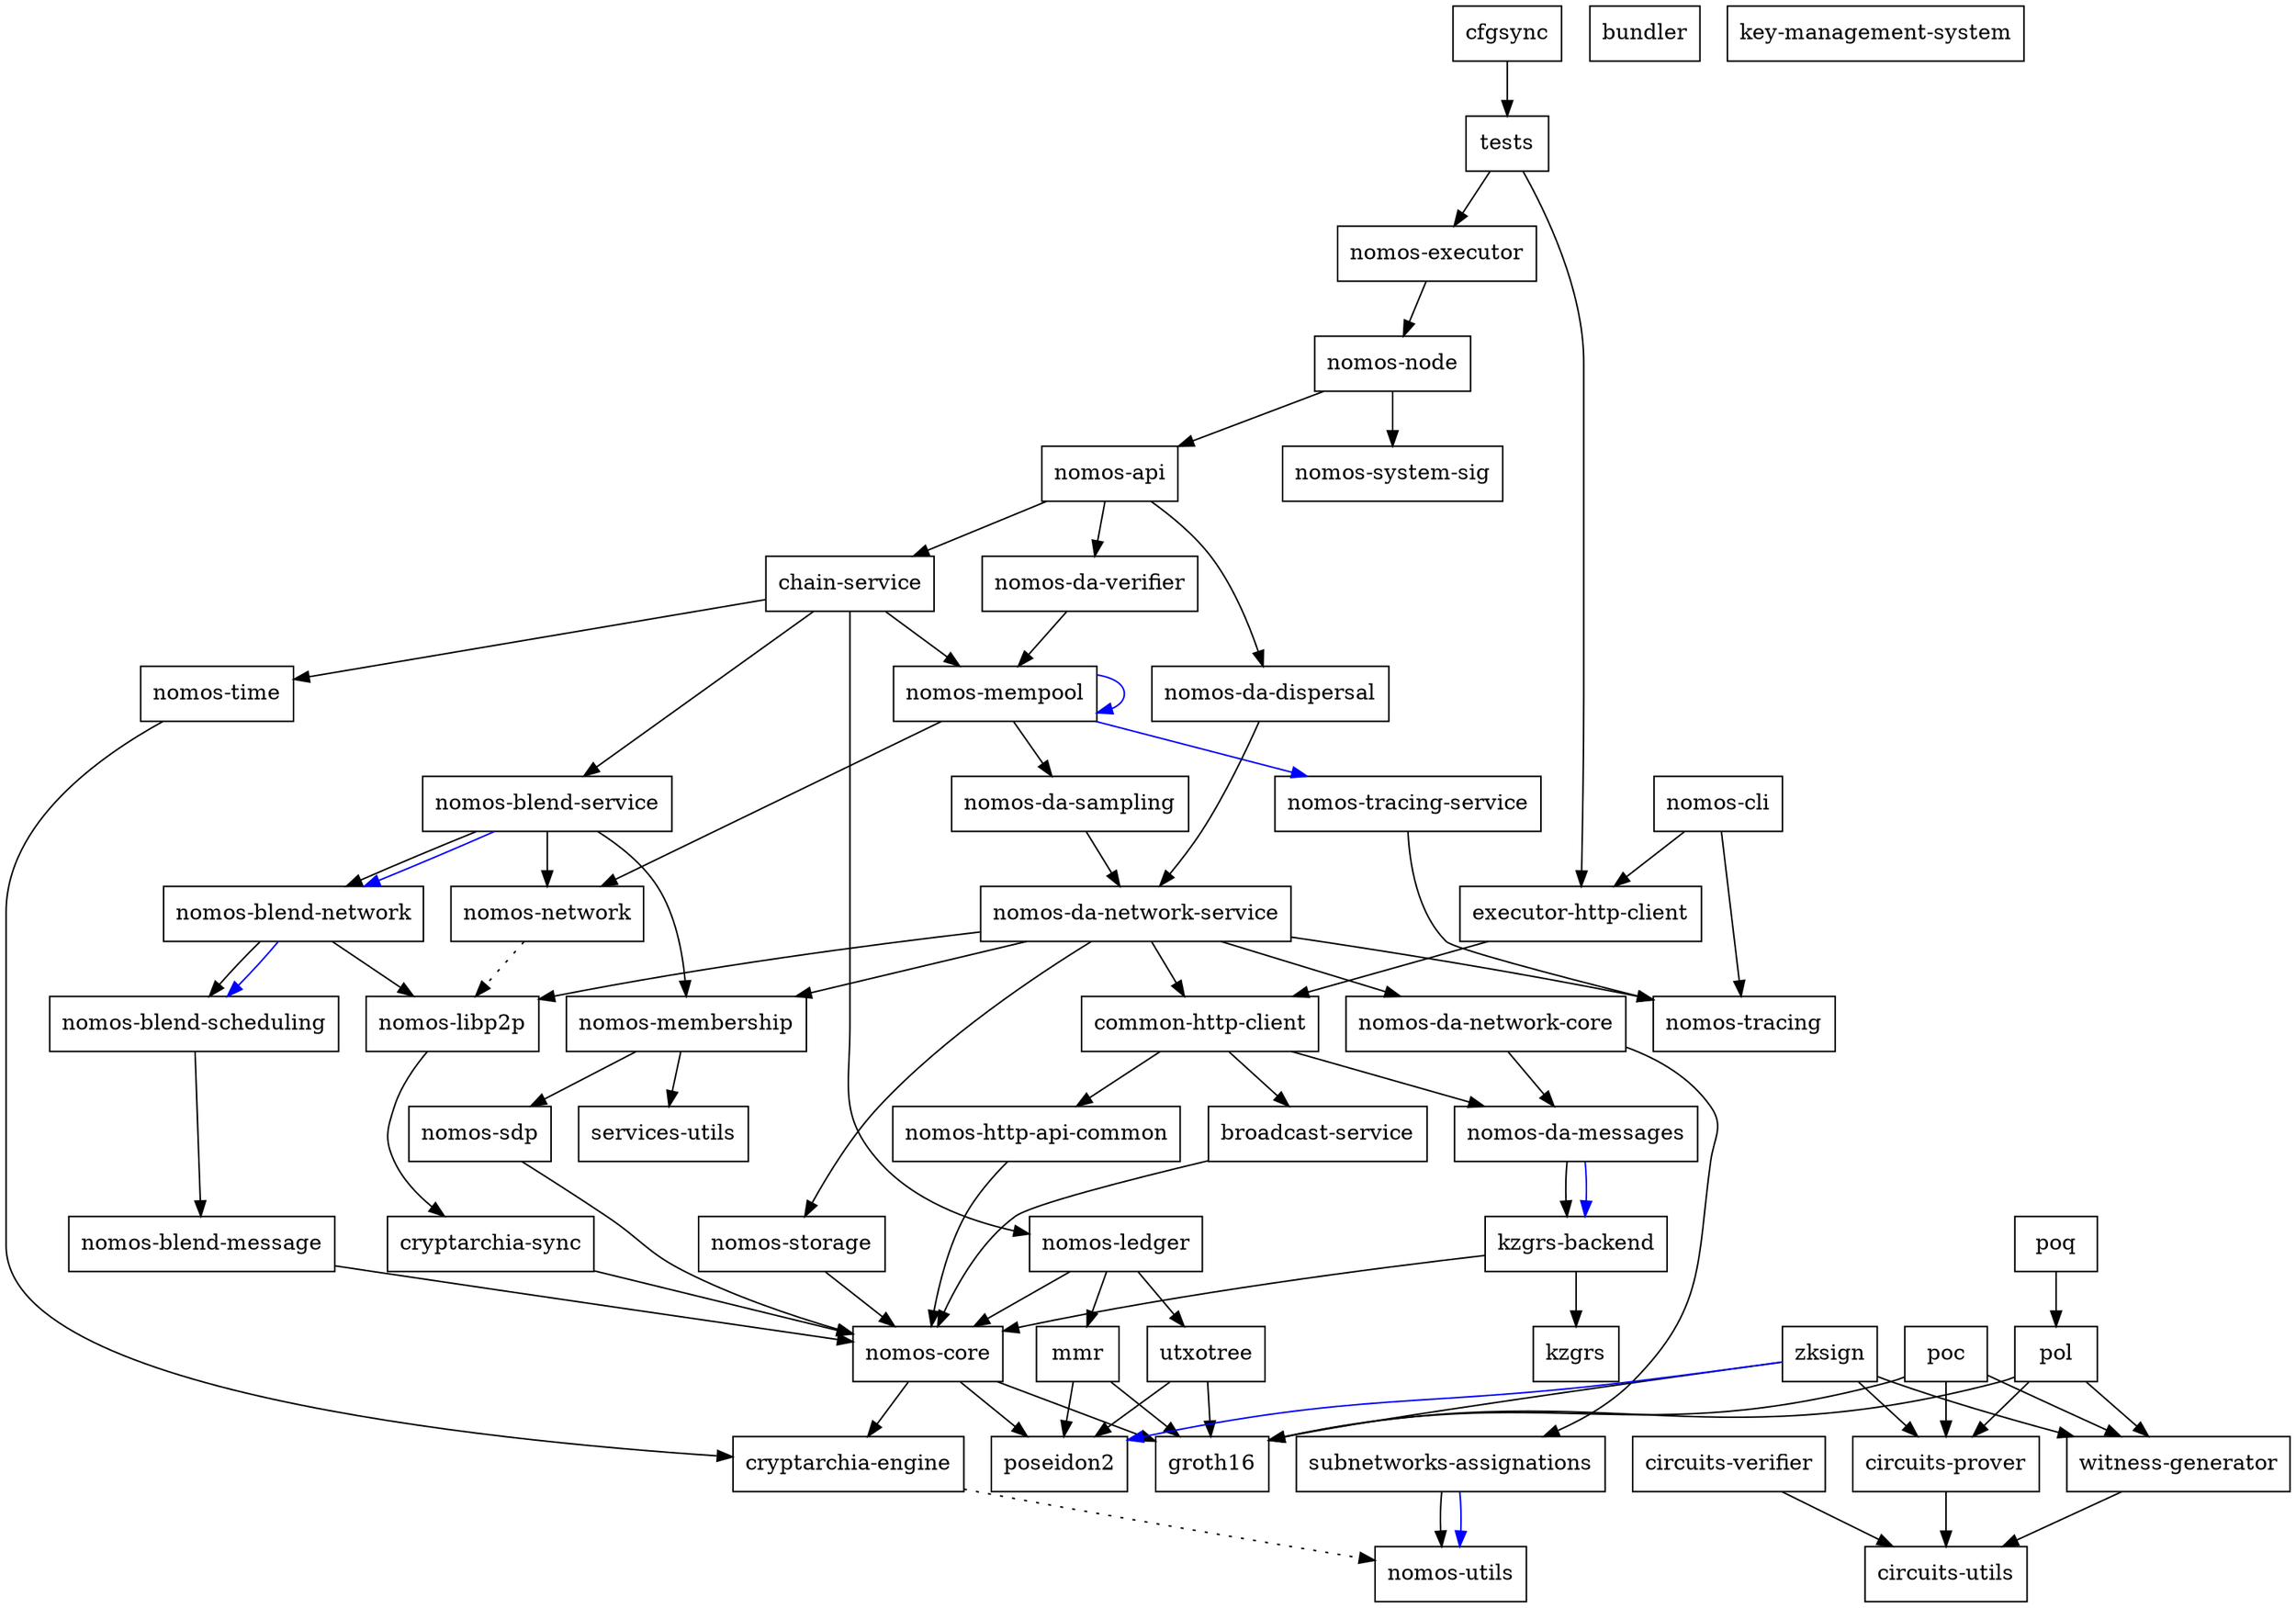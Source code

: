 digraph {
    0 [ label = "cryptarchia-engine" shape = box]
    1 [ label = "nomos-utils" shape = box]
    2 [ label = "cryptarchia-sync" shape = box]
    3 [ label = "nomos-core" shape = box]
    4 [ label = "groth16" shape = box]
    5 [ label = "poseidon2" shape = box]
    6 [ label = "nomos-ledger" shape = box]
    7 [ label = "mmr" shape = box]
    8 [ label = "utxotree" shape = box]
    9 [ label = "nomos-http-api-common" shape = box]
    10 [ label = "nomos-executor" shape = box]
    11 [ label = "broadcast-service" shape = box]
    12 [ label = "kzgrs-backend" shape = box]
    13 [ label = "kzgrs" shape = box]
    14 [ label = "nomos-api" shape = box]
    15 [ label = "chain-service" shape = box]
    16 [ label = "nomos-blend-service" shape = box]
    17 [ label = "nomos-blend-message" shape = box]
    18 [ label = "nomos-blend-network" shape = box]
    19 [ label = "nomos-blend-scheduling" shape = box]
    20 [ label = "nomos-libp2p" shape = box]
    21 [ label = "nomos-membership" shape = box]
    22 [ label = "nomos-sdp" shape = box]
    23 [ label = "services-utils" shape = box]
    24 [ label = "nomos-network" shape = box]
    25 [ label = "nomos-da-sampling" shape = box]
    26 [ label = "nomos-da-network-core" shape = box]
    27 [ label = "nomos-da-messages" shape = box]
    28 [ label = "subnetworks-assignations" shape = box]
    29 [ label = "nomos-da-network-service" shape = box]
    30 [ label = "common-http-client" shape = box]
    31 [ label = "nomos-storage" shape = box]
    32 [ label = "nomos-tracing" shape = box]
    33 [ label = "nomos-mempool" shape = box]
    34 [ label = "nomos-tracing-service" shape = box]
    35 [ label = "nomos-time" shape = box]
    36 [ label = "nomos-da-dispersal" shape = box]
    37 [ label = "nomos-da-verifier" shape = box]
    38 [ label = "nomos-node" shape = box]
    39 [ label = "nomos-system-sig" shape = box]
    40 [ label = "executor-http-client" shape = box]
    41 [ label = "bundler" shape = box]
    42 [ label = "nomos-cli" shape = box]
    43 [ label = "key-management-system" shape = box]
    44 [ label = "cfgsync" shape = box]
    45 [ label = "tests" shape = box]
    46 [ label = "circuits-prover" shape = box]
    47 [ label = "circuits-utils" shape = box]
    48 [ label = "circuits-verifier" shape = box]
    49 [ label = "witness-generator" shape = box]
    50 [ label = "poc" shape = box]
    51 [ label = "pol" shape = box]
    52 [ label = "poq" shape = box]
    53 [ label = "zksign" shape = box]
    0 -> 1 [ style = dotted]
    2 -> 3 [ ]
    3 -> 0 [ ]
    3 -> 4 [ ]
    3 -> 5 [ ]
    6 -> 7 [ ]
    6 -> 3 [ ]
    6 -> 8 [ ]
    7 -> 4 [ ]
    7 -> 5 [ ]
    8 -> 4 [ ]
    8 -> 5 [ ]
    9 -> 3 [ ]
    10 -> 38 [ ]
    11 -> 3 [ ]
    12 -> 13 [ ]
    12 -> 3 [ ]
    14 -> 15 [ ]
    14 -> 36 [ ]
    14 -> 37 [ ]
    15 -> 16 [ ]
    15 -> 6 [ ]
    15 -> 33 [ ]
    15 -> 35 [ ]
    16 -> 18 [ ]
    16 -> 18 [ color = blue]
    16 -> 21 [ ]
    16 -> 24 [ ]
    17 -> 3 [ ]
    18 -> 19 [ ]
    18 -> 19 [ color = blue]
    18 -> 20 [ ]
    19 -> 17 [ ]
    20 -> 2 [ ]
    21 -> 22 [ ]
    21 -> 23 [ ]
    22 -> 3 [ ]
    24 -> 20 [ style = dotted]
    25 -> 29 [ ]
    26 -> 27 [ ]
    26 -> 28 [ ]
    27 -> 12 [ ]
    27 -> 12 [ color = blue]
    28 -> 1 [ ]
    28 -> 1 [ color = blue]
    29 -> 30 [ ]
    29 -> 26 [ ]
    29 -> 20 [ ]
    29 -> 21 [ ]
    29 -> 31 [ ]
    29 -> 32 [ ]
    30 -> 11 [ ]
    30 -> 27 [ ]
    30 -> 9 [ ]
    31 -> 3 [ ]
    33 -> 25 [ ]
    33 -> 33 [ color = blue]
    33 -> 24 [ ]
    33 -> 34 [ color = blue]
    34 -> 32 [ ]
    35 -> 0 [ ]
    36 -> 29 [ ]
    37 -> 33 [ ]
    38 -> 14 [ ]
    38 -> 39 [ ]
    40 -> 30 [ ]
    42 -> 40 [ ]
    42 -> 32 [ ]
    44 -> 45 [ ]
    45 -> 40 [ ]
    45 -> 10 [ ]
    46 -> 47 [ ]
    48 -> 47 [ ]
    49 -> 47 [ ]
    50 -> 46 [ ]
    50 -> 4 [ ]
    50 -> 49 [ ]
    51 -> 46 [ ]
    51 -> 4 [ ]
    51 -> 49 [ ]
    52 -> 51 [ ]
    53 -> 46 [ ]
    53 -> 4 [ ]
    53 -> 5 [ color = blue]
    53 -> 49 [ ]
}

